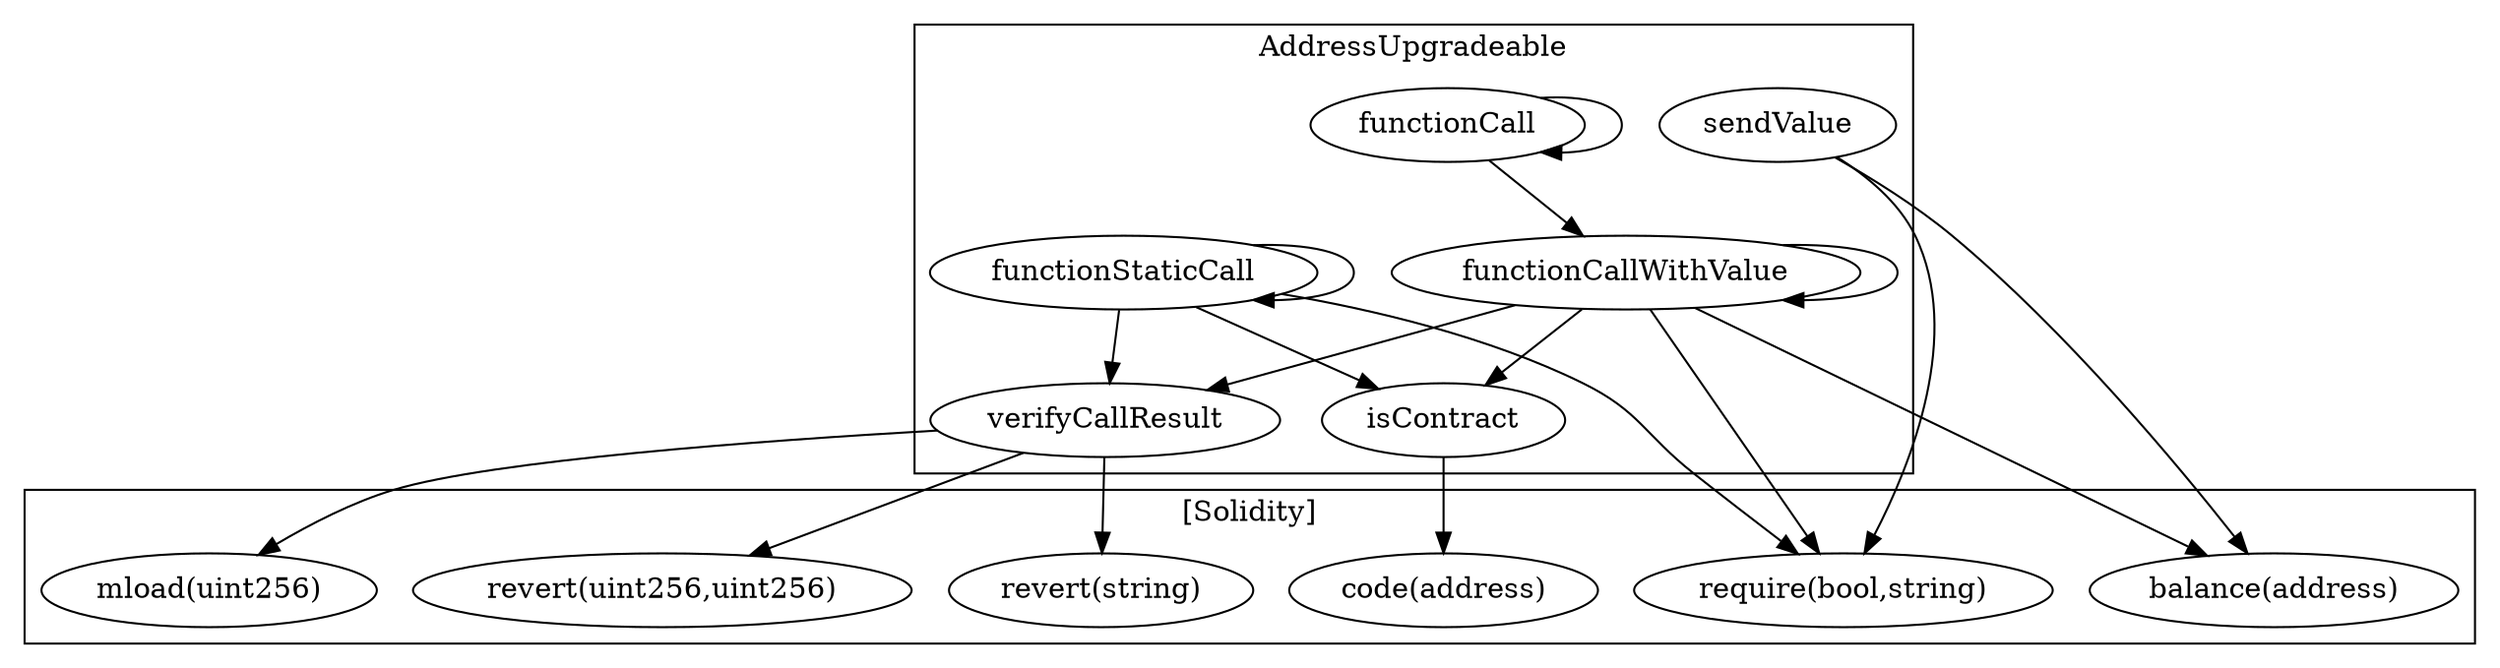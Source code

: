strict digraph {
subgraph cluster_1948_AddressUpgradeable {
label = "AddressUpgradeable"
"1948_functionCallWithValue" [label="functionCallWithValue"]
"1948_functionCall" [label="functionCall"]
"1948_sendValue" [label="sendValue"]
"1948_isContract" [label="isContract"]
"1948_verifyCallResult" [label="verifyCallResult"]
"1948_functionStaticCall" [label="functionStaticCall"]
"1948_functionCall" -> "1948_functionCall"
"1948_functionStaticCall" -> "1948_functionStaticCall"
"1948_functionCallWithValue" -> "1948_verifyCallResult"
"1948_functionStaticCall" -> "1948_isContract"
"1948_functionCallWithValue" -> "1948_functionCallWithValue"
"1948_functionCall" -> "1948_functionCallWithValue"
"1948_functionCallWithValue" -> "1948_isContract"
"1948_functionStaticCall" -> "1948_verifyCallResult"
}subgraph cluster_solidity {
label = "[Solidity]"
"mload(uint256)" 
"require(bool,string)" 
"balance(address)" 
"revert(string)" 
"code(address)" 
"revert(uint256,uint256)" 
"1948_sendValue" -> "require(bool,string)"
"1948_sendValue" -> "balance(address)"
"1948_verifyCallResult" -> "revert(string)"
"1948_functionCallWithValue" -> "balance(address)"
"1948_functionCallWithValue" -> "require(bool,string)"
"1948_isContract" -> "code(address)"
"1948_functionStaticCall" -> "require(bool,string)"
"1948_verifyCallResult" -> "revert(uint256,uint256)"
"1948_verifyCallResult" -> "mload(uint256)"
}
}